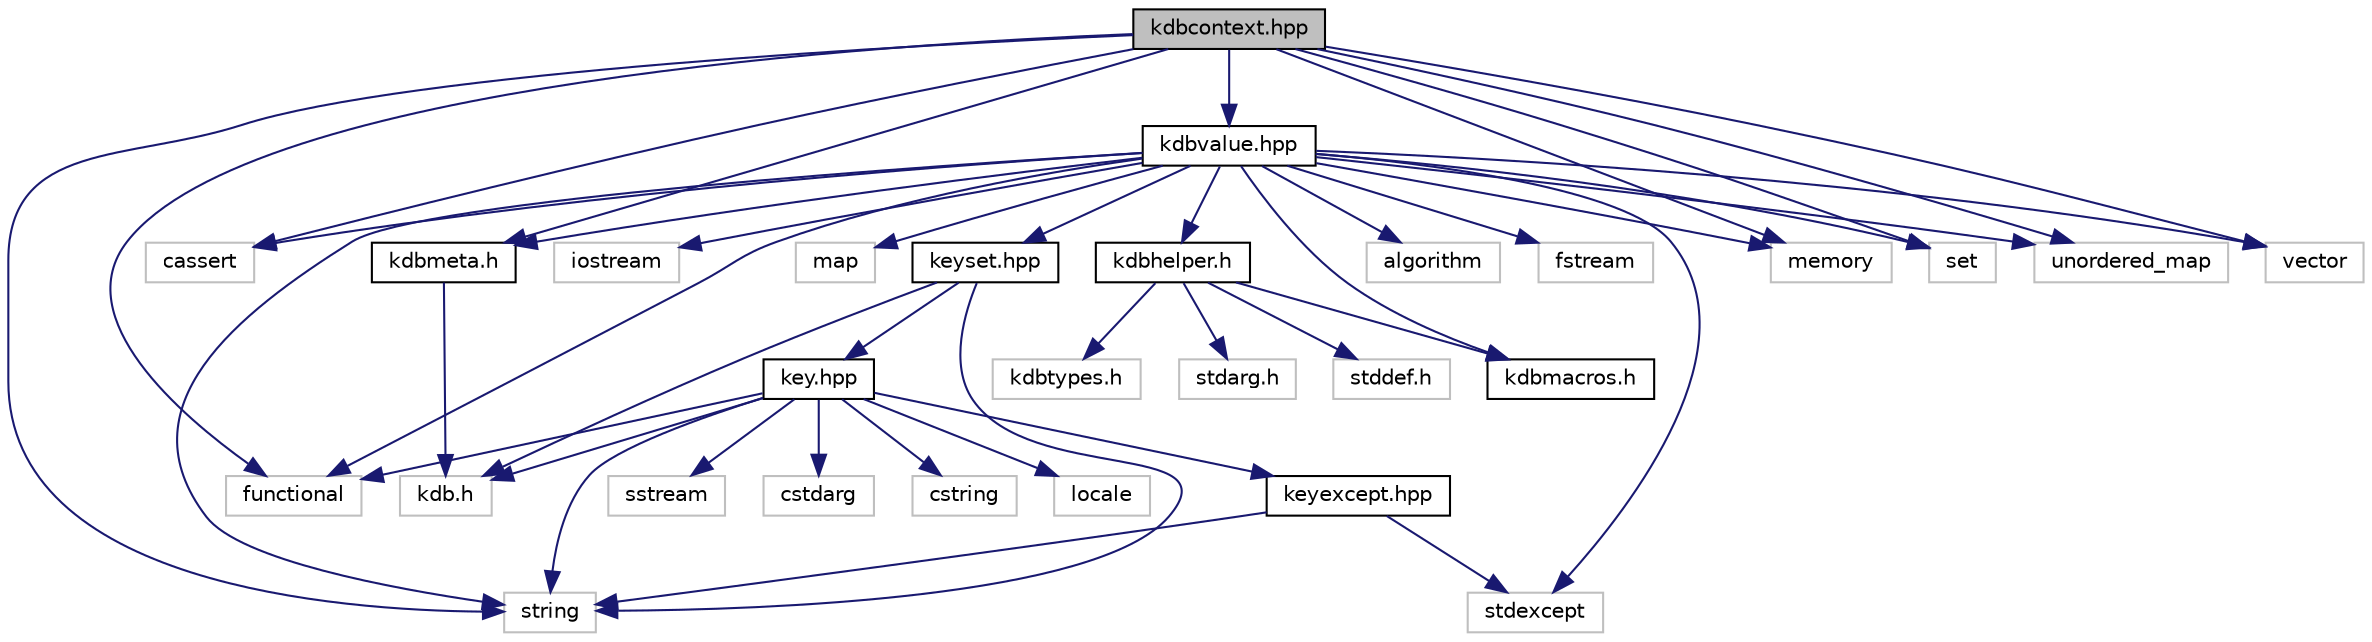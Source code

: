 digraph "kdbcontext.hpp"
{
 // LATEX_PDF_SIZE
  edge [fontname="Helvetica",fontsize="10",labelfontname="Helvetica",labelfontsize="10"];
  node [fontname="Helvetica",fontsize="10",shape=record];
  Node1 [label="kdbcontext.hpp",height=0.2,width=0.4,color="black", fillcolor="grey75", style="filled", fontcolor="black",tooltip=" "];
  Node1 -> Node2 [color="midnightblue",fontsize="10",style="solid"];
  Node2 [label="kdbmeta.h",height=0.2,width=0.4,color="black", fillcolor="white", style="filled",URL="$kdbmeta_8h.html",tooltip="metadata functions"];
  Node2 -> Node3 [color="midnightblue",fontsize="10",style="solid"];
  Node3 [label="kdb.h",height=0.2,width=0.4,color="grey75", fillcolor="white", style="filled",tooltip=" "];
  Node1 -> Node4 [color="midnightblue",fontsize="10",style="solid"];
  Node4 [label="kdbvalue.hpp",height=0.2,width=0.4,color="black", fillcolor="white", style="filled",URL="$kdbvalue_8hpp.html",tooltip=" "];
  Node4 -> Node5 [color="midnightblue",fontsize="10",style="solid"];
  Node5 [label="kdbmacros.h",height=0.2,width=0.4,color="black", fillcolor="white", style="filled",URL="$kdbmacros_8h.html",tooltip="Macros by Elektra."];
  Node4 -> Node6 [color="midnightblue",fontsize="10",style="solid"];
  Node6 [label="algorithm",height=0.2,width=0.4,color="grey75", fillcolor="white", style="filled",tooltip=" "];
  Node4 -> Node7 [color="midnightblue",fontsize="10",style="solid"];
  Node7 [label="cassert",height=0.2,width=0.4,color="grey75", fillcolor="white", style="filled",tooltip=" "];
  Node4 -> Node8 [color="midnightblue",fontsize="10",style="solid"];
  Node8 [label="fstream",height=0.2,width=0.4,color="grey75", fillcolor="white", style="filled",tooltip=" "];
  Node4 -> Node9 [color="midnightblue",fontsize="10",style="solid"];
  Node9 [label="functional",height=0.2,width=0.4,color="grey75", fillcolor="white", style="filled",tooltip=" "];
  Node4 -> Node10 [color="midnightblue",fontsize="10",style="solid"];
  Node10 [label="iostream",height=0.2,width=0.4,color="grey75", fillcolor="white", style="filled",tooltip=" "];
  Node4 -> Node2 [color="midnightblue",fontsize="10",style="solid"];
  Node4 -> Node11 [color="midnightblue",fontsize="10",style="solid"];
  Node11 [label="map",height=0.2,width=0.4,color="grey75", fillcolor="white", style="filled",tooltip=" "];
  Node4 -> Node12 [color="midnightblue",fontsize="10",style="solid"];
  Node12 [label="memory",height=0.2,width=0.4,color="grey75", fillcolor="white", style="filled",tooltip=" "];
  Node4 -> Node13 [color="midnightblue",fontsize="10",style="solid"];
  Node13 [label="set",height=0.2,width=0.4,color="grey75", fillcolor="white", style="filled",tooltip=" "];
  Node4 -> Node14 [color="midnightblue",fontsize="10",style="solid"];
  Node14 [label="stdexcept",height=0.2,width=0.4,color="grey75", fillcolor="white", style="filled",tooltip=" "];
  Node4 -> Node15 [color="midnightblue",fontsize="10",style="solid"];
  Node15 [label="string",height=0.2,width=0.4,color="grey75", fillcolor="white", style="filled",tooltip=" "];
  Node4 -> Node16 [color="midnightblue",fontsize="10",style="solid"];
  Node16 [label="unordered_map",height=0.2,width=0.4,color="grey75", fillcolor="white", style="filled",tooltip=" "];
  Node4 -> Node17 [color="midnightblue",fontsize="10",style="solid"];
  Node17 [label="vector",height=0.2,width=0.4,color="grey75", fillcolor="white", style="filled",tooltip=" "];
  Node4 -> Node18 [color="midnightblue",fontsize="10",style="solid"];
  Node18 [label="kdbhelper.h",height=0.2,width=0.4,color="black", fillcolor="white", style="filled",URL="$kdbhelper_8h.html",tooltip="Helper for memory management."];
  Node18 -> Node5 [color="midnightblue",fontsize="10",style="solid"];
  Node18 -> Node19 [color="midnightblue",fontsize="10",style="solid"];
  Node19 [label="kdbtypes.h",height=0.2,width=0.4,color="grey75", fillcolor="white", style="filled",tooltip=" "];
  Node18 -> Node20 [color="midnightblue",fontsize="10",style="solid"];
  Node20 [label="stdarg.h",height=0.2,width=0.4,color="grey75", fillcolor="white", style="filled",tooltip=" "];
  Node18 -> Node21 [color="midnightblue",fontsize="10",style="solid"];
  Node21 [label="stddef.h",height=0.2,width=0.4,color="grey75", fillcolor="white", style="filled",tooltip=" "];
  Node4 -> Node22 [color="midnightblue",fontsize="10",style="solid"];
  Node22 [label="keyset.hpp",height=0.2,width=0.4,color="black", fillcolor="white", style="filled",URL="$keyset_8hpp.html",tooltip=" "];
  Node22 -> Node3 [color="midnightblue",fontsize="10",style="solid"];
  Node22 -> Node23 [color="midnightblue",fontsize="10",style="solid"];
  Node23 [label="key.hpp",height=0.2,width=0.4,color="black", fillcolor="white", style="filled",URL="$key_8hpp.html",tooltip=" "];
  Node23 -> Node24 [color="midnightblue",fontsize="10",style="solid"];
  Node24 [label="cstdarg",height=0.2,width=0.4,color="grey75", fillcolor="white", style="filled",tooltip=" "];
  Node23 -> Node25 [color="midnightblue",fontsize="10",style="solid"];
  Node25 [label="cstring",height=0.2,width=0.4,color="grey75", fillcolor="white", style="filled",tooltip=" "];
  Node23 -> Node9 [color="midnightblue",fontsize="10",style="solid"];
  Node23 -> Node26 [color="midnightblue",fontsize="10",style="solid"];
  Node26 [label="locale",height=0.2,width=0.4,color="grey75", fillcolor="white", style="filled",tooltip=" "];
  Node23 -> Node27 [color="midnightblue",fontsize="10",style="solid"];
  Node27 [label="sstream",height=0.2,width=0.4,color="grey75", fillcolor="white", style="filled",tooltip=" "];
  Node23 -> Node15 [color="midnightblue",fontsize="10",style="solid"];
  Node23 -> Node28 [color="midnightblue",fontsize="10",style="solid"];
  Node28 [label="keyexcept.hpp",height=0.2,width=0.4,color="black", fillcolor="white", style="filled",URL="$keyexcept_8hpp.html",tooltip=" "];
  Node28 -> Node14 [color="midnightblue",fontsize="10",style="solid"];
  Node28 -> Node15 [color="midnightblue",fontsize="10",style="solid"];
  Node23 -> Node3 [color="midnightblue",fontsize="10",style="solid"];
  Node22 -> Node15 [color="midnightblue",fontsize="10",style="solid"];
  Node1 -> Node7 [color="midnightblue",fontsize="10",style="solid"];
  Node1 -> Node9 [color="midnightblue",fontsize="10",style="solid"];
  Node1 -> Node12 [color="midnightblue",fontsize="10",style="solid"];
  Node1 -> Node13 [color="midnightblue",fontsize="10",style="solid"];
  Node1 -> Node15 [color="midnightblue",fontsize="10",style="solid"];
  Node1 -> Node16 [color="midnightblue",fontsize="10",style="solid"];
  Node1 -> Node17 [color="midnightblue",fontsize="10",style="solid"];
}

